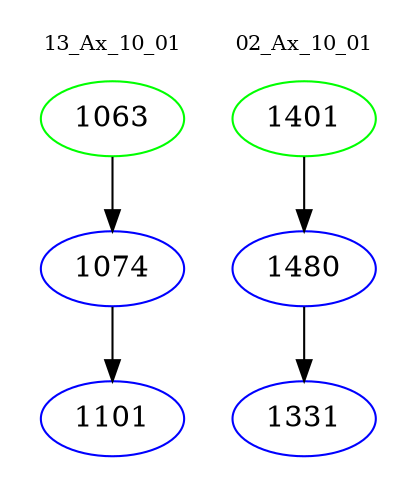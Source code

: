 digraph{
subgraph cluster_0 {
color = white
label = "13_Ax_10_01";
fontsize=10;
T0_1063 [label="1063", color="green"]
T0_1063 -> T0_1074 [color="black"]
T0_1074 [label="1074", color="blue"]
T0_1074 -> T0_1101 [color="black"]
T0_1101 [label="1101", color="blue"]
}
subgraph cluster_1 {
color = white
label = "02_Ax_10_01";
fontsize=10;
T1_1401 [label="1401", color="green"]
T1_1401 -> T1_1480 [color="black"]
T1_1480 [label="1480", color="blue"]
T1_1480 -> T1_1331 [color="black"]
T1_1331 [label="1331", color="blue"]
}
}
